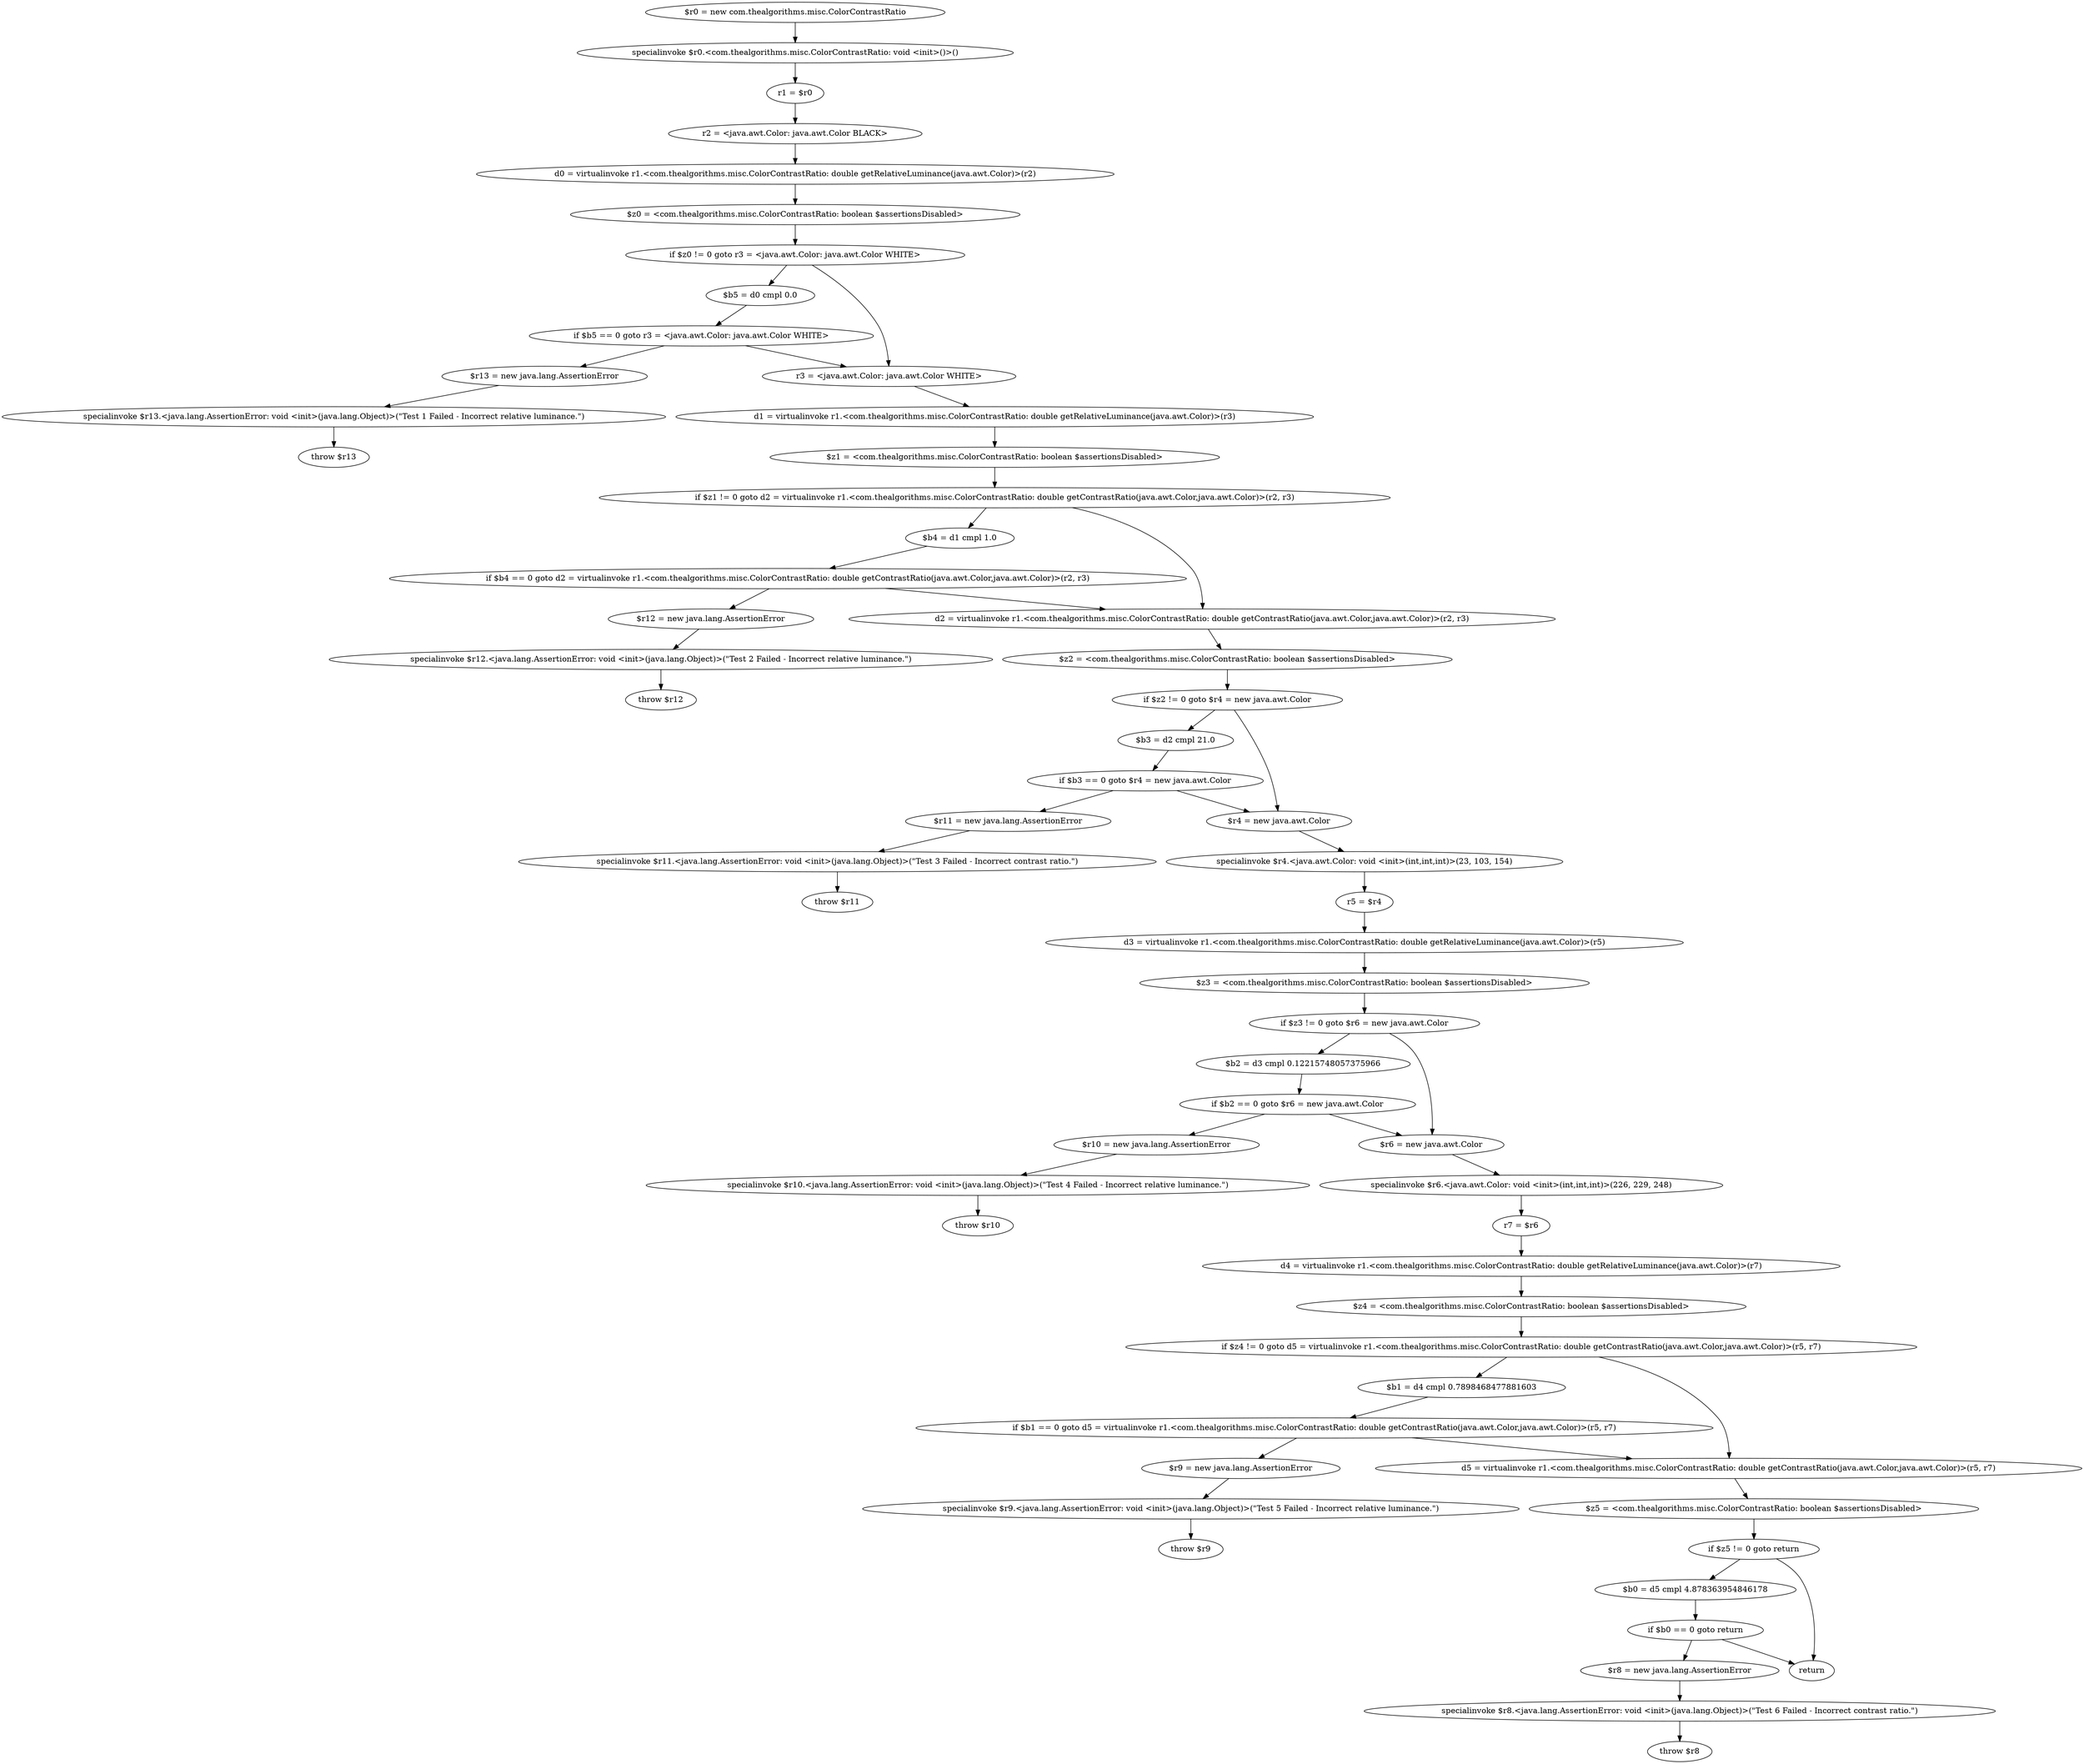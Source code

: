 digraph "unitGraph" {
    "$r0 = new com.thealgorithms.misc.ColorContrastRatio"
    "specialinvoke $r0.<com.thealgorithms.misc.ColorContrastRatio: void <init>()>()"
    "r1 = $r0"
    "r2 = <java.awt.Color: java.awt.Color BLACK>"
    "d0 = virtualinvoke r1.<com.thealgorithms.misc.ColorContrastRatio: double getRelativeLuminance(java.awt.Color)>(r2)"
    "$z0 = <com.thealgorithms.misc.ColorContrastRatio: boolean $assertionsDisabled>"
    "if $z0 != 0 goto r3 = <java.awt.Color: java.awt.Color WHITE>"
    "$b5 = d0 cmpl 0.0"
    "if $b5 == 0 goto r3 = <java.awt.Color: java.awt.Color WHITE>"
    "$r13 = new java.lang.AssertionError"
    "specialinvoke $r13.<java.lang.AssertionError: void <init>(java.lang.Object)>(\"Test 1 Failed - Incorrect relative luminance.\")"
    "throw $r13"
    "r3 = <java.awt.Color: java.awt.Color WHITE>"
    "d1 = virtualinvoke r1.<com.thealgorithms.misc.ColorContrastRatio: double getRelativeLuminance(java.awt.Color)>(r3)"
    "$z1 = <com.thealgorithms.misc.ColorContrastRatio: boolean $assertionsDisabled>"
    "if $z1 != 0 goto d2 = virtualinvoke r1.<com.thealgorithms.misc.ColorContrastRatio: double getContrastRatio(java.awt.Color,java.awt.Color)>(r2, r3)"
    "$b4 = d1 cmpl 1.0"
    "if $b4 == 0 goto d2 = virtualinvoke r1.<com.thealgorithms.misc.ColorContrastRatio: double getContrastRatio(java.awt.Color,java.awt.Color)>(r2, r3)"
    "$r12 = new java.lang.AssertionError"
    "specialinvoke $r12.<java.lang.AssertionError: void <init>(java.lang.Object)>(\"Test 2 Failed - Incorrect relative luminance.\")"
    "throw $r12"
    "d2 = virtualinvoke r1.<com.thealgorithms.misc.ColorContrastRatio: double getContrastRatio(java.awt.Color,java.awt.Color)>(r2, r3)"
    "$z2 = <com.thealgorithms.misc.ColorContrastRatio: boolean $assertionsDisabled>"
    "if $z2 != 0 goto $r4 = new java.awt.Color"
    "$b3 = d2 cmpl 21.0"
    "if $b3 == 0 goto $r4 = new java.awt.Color"
    "$r11 = new java.lang.AssertionError"
    "specialinvoke $r11.<java.lang.AssertionError: void <init>(java.lang.Object)>(\"Test 3 Failed - Incorrect contrast ratio.\")"
    "throw $r11"
    "$r4 = new java.awt.Color"
    "specialinvoke $r4.<java.awt.Color: void <init>(int,int,int)>(23, 103, 154)"
    "r5 = $r4"
    "d3 = virtualinvoke r1.<com.thealgorithms.misc.ColorContrastRatio: double getRelativeLuminance(java.awt.Color)>(r5)"
    "$z3 = <com.thealgorithms.misc.ColorContrastRatio: boolean $assertionsDisabled>"
    "if $z3 != 0 goto $r6 = new java.awt.Color"
    "$b2 = d3 cmpl 0.12215748057375966"
    "if $b2 == 0 goto $r6 = new java.awt.Color"
    "$r10 = new java.lang.AssertionError"
    "specialinvoke $r10.<java.lang.AssertionError: void <init>(java.lang.Object)>(\"Test 4 Failed - Incorrect relative luminance.\")"
    "throw $r10"
    "$r6 = new java.awt.Color"
    "specialinvoke $r6.<java.awt.Color: void <init>(int,int,int)>(226, 229, 248)"
    "r7 = $r6"
    "d4 = virtualinvoke r1.<com.thealgorithms.misc.ColorContrastRatio: double getRelativeLuminance(java.awt.Color)>(r7)"
    "$z4 = <com.thealgorithms.misc.ColorContrastRatio: boolean $assertionsDisabled>"
    "if $z4 != 0 goto d5 = virtualinvoke r1.<com.thealgorithms.misc.ColorContrastRatio: double getContrastRatio(java.awt.Color,java.awt.Color)>(r5, r7)"
    "$b1 = d4 cmpl 0.7898468477881603"
    "if $b1 == 0 goto d5 = virtualinvoke r1.<com.thealgorithms.misc.ColorContrastRatio: double getContrastRatio(java.awt.Color,java.awt.Color)>(r5, r7)"
    "$r9 = new java.lang.AssertionError"
    "specialinvoke $r9.<java.lang.AssertionError: void <init>(java.lang.Object)>(\"Test 5 Failed - Incorrect relative luminance.\")"
    "throw $r9"
    "d5 = virtualinvoke r1.<com.thealgorithms.misc.ColorContrastRatio: double getContrastRatio(java.awt.Color,java.awt.Color)>(r5, r7)"
    "$z5 = <com.thealgorithms.misc.ColorContrastRatio: boolean $assertionsDisabled>"
    "if $z5 != 0 goto return"
    "$b0 = d5 cmpl 4.878363954846178"
    "if $b0 == 0 goto return"
    "$r8 = new java.lang.AssertionError"
    "specialinvoke $r8.<java.lang.AssertionError: void <init>(java.lang.Object)>(\"Test 6 Failed - Incorrect contrast ratio.\")"
    "throw $r8"
    "return"
    "$r0 = new com.thealgorithms.misc.ColorContrastRatio"->"specialinvoke $r0.<com.thealgorithms.misc.ColorContrastRatio: void <init>()>()";
    "specialinvoke $r0.<com.thealgorithms.misc.ColorContrastRatio: void <init>()>()"->"r1 = $r0";
    "r1 = $r0"->"r2 = <java.awt.Color: java.awt.Color BLACK>";
    "r2 = <java.awt.Color: java.awt.Color BLACK>"->"d0 = virtualinvoke r1.<com.thealgorithms.misc.ColorContrastRatio: double getRelativeLuminance(java.awt.Color)>(r2)";
    "d0 = virtualinvoke r1.<com.thealgorithms.misc.ColorContrastRatio: double getRelativeLuminance(java.awt.Color)>(r2)"->"$z0 = <com.thealgorithms.misc.ColorContrastRatio: boolean $assertionsDisabled>";
    "$z0 = <com.thealgorithms.misc.ColorContrastRatio: boolean $assertionsDisabled>"->"if $z0 != 0 goto r3 = <java.awt.Color: java.awt.Color WHITE>";
    "if $z0 != 0 goto r3 = <java.awt.Color: java.awt.Color WHITE>"->"$b5 = d0 cmpl 0.0";
    "if $z0 != 0 goto r3 = <java.awt.Color: java.awt.Color WHITE>"->"r3 = <java.awt.Color: java.awt.Color WHITE>";
    "$b5 = d0 cmpl 0.0"->"if $b5 == 0 goto r3 = <java.awt.Color: java.awt.Color WHITE>";
    "if $b5 == 0 goto r3 = <java.awt.Color: java.awt.Color WHITE>"->"$r13 = new java.lang.AssertionError";
    "if $b5 == 0 goto r3 = <java.awt.Color: java.awt.Color WHITE>"->"r3 = <java.awt.Color: java.awt.Color WHITE>";
    "$r13 = new java.lang.AssertionError"->"specialinvoke $r13.<java.lang.AssertionError: void <init>(java.lang.Object)>(\"Test 1 Failed - Incorrect relative luminance.\")";
    "specialinvoke $r13.<java.lang.AssertionError: void <init>(java.lang.Object)>(\"Test 1 Failed - Incorrect relative luminance.\")"->"throw $r13";
    "r3 = <java.awt.Color: java.awt.Color WHITE>"->"d1 = virtualinvoke r1.<com.thealgorithms.misc.ColorContrastRatio: double getRelativeLuminance(java.awt.Color)>(r3)";
    "d1 = virtualinvoke r1.<com.thealgorithms.misc.ColorContrastRatio: double getRelativeLuminance(java.awt.Color)>(r3)"->"$z1 = <com.thealgorithms.misc.ColorContrastRatio: boolean $assertionsDisabled>";
    "$z1 = <com.thealgorithms.misc.ColorContrastRatio: boolean $assertionsDisabled>"->"if $z1 != 0 goto d2 = virtualinvoke r1.<com.thealgorithms.misc.ColorContrastRatio: double getContrastRatio(java.awt.Color,java.awt.Color)>(r2, r3)";
    "if $z1 != 0 goto d2 = virtualinvoke r1.<com.thealgorithms.misc.ColorContrastRatio: double getContrastRatio(java.awt.Color,java.awt.Color)>(r2, r3)"->"$b4 = d1 cmpl 1.0";
    "if $z1 != 0 goto d2 = virtualinvoke r1.<com.thealgorithms.misc.ColorContrastRatio: double getContrastRatio(java.awt.Color,java.awt.Color)>(r2, r3)"->"d2 = virtualinvoke r1.<com.thealgorithms.misc.ColorContrastRatio: double getContrastRatio(java.awt.Color,java.awt.Color)>(r2, r3)";
    "$b4 = d1 cmpl 1.0"->"if $b4 == 0 goto d2 = virtualinvoke r1.<com.thealgorithms.misc.ColorContrastRatio: double getContrastRatio(java.awt.Color,java.awt.Color)>(r2, r3)";
    "if $b4 == 0 goto d2 = virtualinvoke r1.<com.thealgorithms.misc.ColorContrastRatio: double getContrastRatio(java.awt.Color,java.awt.Color)>(r2, r3)"->"$r12 = new java.lang.AssertionError";
    "if $b4 == 0 goto d2 = virtualinvoke r1.<com.thealgorithms.misc.ColorContrastRatio: double getContrastRatio(java.awt.Color,java.awt.Color)>(r2, r3)"->"d2 = virtualinvoke r1.<com.thealgorithms.misc.ColorContrastRatio: double getContrastRatio(java.awt.Color,java.awt.Color)>(r2, r3)";
    "$r12 = new java.lang.AssertionError"->"specialinvoke $r12.<java.lang.AssertionError: void <init>(java.lang.Object)>(\"Test 2 Failed - Incorrect relative luminance.\")";
    "specialinvoke $r12.<java.lang.AssertionError: void <init>(java.lang.Object)>(\"Test 2 Failed - Incorrect relative luminance.\")"->"throw $r12";
    "d2 = virtualinvoke r1.<com.thealgorithms.misc.ColorContrastRatio: double getContrastRatio(java.awt.Color,java.awt.Color)>(r2, r3)"->"$z2 = <com.thealgorithms.misc.ColorContrastRatio: boolean $assertionsDisabled>";
    "$z2 = <com.thealgorithms.misc.ColorContrastRatio: boolean $assertionsDisabled>"->"if $z2 != 0 goto $r4 = new java.awt.Color";
    "if $z2 != 0 goto $r4 = new java.awt.Color"->"$b3 = d2 cmpl 21.0";
    "if $z2 != 0 goto $r4 = new java.awt.Color"->"$r4 = new java.awt.Color";
    "$b3 = d2 cmpl 21.0"->"if $b3 == 0 goto $r4 = new java.awt.Color";
    "if $b3 == 0 goto $r4 = new java.awt.Color"->"$r11 = new java.lang.AssertionError";
    "if $b3 == 0 goto $r4 = new java.awt.Color"->"$r4 = new java.awt.Color";
    "$r11 = new java.lang.AssertionError"->"specialinvoke $r11.<java.lang.AssertionError: void <init>(java.lang.Object)>(\"Test 3 Failed - Incorrect contrast ratio.\")";
    "specialinvoke $r11.<java.lang.AssertionError: void <init>(java.lang.Object)>(\"Test 3 Failed - Incorrect contrast ratio.\")"->"throw $r11";
    "$r4 = new java.awt.Color"->"specialinvoke $r4.<java.awt.Color: void <init>(int,int,int)>(23, 103, 154)";
    "specialinvoke $r4.<java.awt.Color: void <init>(int,int,int)>(23, 103, 154)"->"r5 = $r4";
    "r5 = $r4"->"d3 = virtualinvoke r1.<com.thealgorithms.misc.ColorContrastRatio: double getRelativeLuminance(java.awt.Color)>(r5)";
    "d3 = virtualinvoke r1.<com.thealgorithms.misc.ColorContrastRatio: double getRelativeLuminance(java.awt.Color)>(r5)"->"$z3 = <com.thealgorithms.misc.ColorContrastRatio: boolean $assertionsDisabled>";
    "$z3 = <com.thealgorithms.misc.ColorContrastRatio: boolean $assertionsDisabled>"->"if $z3 != 0 goto $r6 = new java.awt.Color";
    "if $z3 != 0 goto $r6 = new java.awt.Color"->"$b2 = d3 cmpl 0.12215748057375966";
    "if $z3 != 0 goto $r6 = new java.awt.Color"->"$r6 = new java.awt.Color";
    "$b2 = d3 cmpl 0.12215748057375966"->"if $b2 == 0 goto $r6 = new java.awt.Color";
    "if $b2 == 0 goto $r6 = new java.awt.Color"->"$r10 = new java.lang.AssertionError";
    "if $b2 == 0 goto $r6 = new java.awt.Color"->"$r6 = new java.awt.Color";
    "$r10 = new java.lang.AssertionError"->"specialinvoke $r10.<java.lang.AssertionError: void <init>(java.lang.Object)>(\"Test 4 Failed - Incorrect relative luminance.\")";
    "specialinvoke $r10.<java.lang.AssertionError: void <init>(java.lang.Object)>(\"Test 4 Failed - Incorrect relative luminance.\")"->"throw $r10";
    "$r6 = new java.awt.Color"->"specialinvoke $r6.<java.awt.Color: void <init>(int,int,int)>(226, 229, 248)";
    "specialinvoke $r6.<java.awt.Color: void <init>(int,int,int)>(226, 229, 248)"->"r7 = $r6";
    "r7 = $r6"->"d4 = virtualinvoke r1.<com.thealgorithms.misc.ColorContrastRatio: double getRelativeLuminance(java.awt.Color)>(r7)";
    "d4 = virtualinvoke r1.<com.thealgorithms.misc.ColorContrastRatio: double getRelativeLuminance(java.awt.Color)>(r7)"->"$z4 = <com.thealgorithms.misc.ColorContrastRatio: boolean $assertionsDisabled>";
    "$z4 = <com.thealgorithms.misc.ColorContrastRatio: boolean $assertionsDisabled>"->"if $z4 != 0 goto d5 = virtualinvoke r1.<com.thealgorithms.misc.ColorContrastRatio: double getContrastRatio(java.awt.Color,java.awt.Color)>(r5, r7)";
    "if $z4 != 0 goto d5 = virtualinvoke r1.<com.thealgorithms.misc.ColorContrastRatio: double getContrastRatio(java.awt.Color,java.awt.Color)>(r5, r7)"->"$b1 = d4 cmpl 0.7898468477881603";
    "if $z4 != 0 goto d5 = virtualinvoke r1.<com.thealgorithms.misc.ColorContrastRatio: double getContrastRatio(java.awt.Color,java.awt.Color)>(r5, r7)"->"d5 = virtualinvoke r1.<com.thealgorithms.misc.ColorContrastRatio: double getContrastRatio(java.awt.Color,java.awt.Color)>(r5, r7)";
    "$b1 = d4 cmpl 0.7898468477881603"->"if $b1 == 0 goto d5 = virtualinvoke r1.<com.thealgorithms.misc.ColorContrastRatio: double getContrastRatio(java.awt.Color,java.awt.Color)>(r5, r7)";
    "if $b1 == 0 goto d5 = virtualinvoke r1.<com.thealgorithms.misc.ColorContrastRatio: double getContrastRatio(java.awt.Color,java.awt.Color)>(r5, r7)"->"$r9 = new java.lang.AssertionError";
    "if $b1 == 0 goto d5 = virtualinvoke r1.<com.thealgorithms.misc.ColorContrastRatio: double getContrastRatio(java.awt.Color,java.awt.Color)>(r5, r7)"->"d5 = virtualinvoke r1.<com.thealgorithms.misc.ColorContrastRatio: double getContrastRatio(java.awt.Color,java.awt.Color)>(r5, r7)";
    "$r9 = new java.lang.AssertionError"->"specialinvoke $r9.<java.lang.AssertionError: void <init>(java.lang.Object)>(\"Test 5 Failed - Incorrect relative luminance.\")";
    "specialinvoke $r9.<java.lang.AssertionError: void <init>(java.lang.Object)>(\"Test 5 Failed - Incorrect relative luminance.\")"->"throw $r9";
    "d5 = virtualinvoke r1.<com.thealgorithms.misc.ColorContrastRatio: double getContrastRatio(java.awt.Color,java.awt.Color)>(r5, r7)"->"$z5 = <com.thealgorithms.misc.ColorContrastRatio: boolean $assertionsDisabled>";
    "$z5 = <com.thealgorithms.misc.ColorContrastRatio: boolean $assertionsDisabled>"->"if $z5 != 0 goto return";
    "if $z5 != 0 goto return"->"$b0 = d5 cmpl 4.878363954846178";
    "if $z5 != 0 goto return"->"return";
    "$b0 = d5 cmpl 4.878363954846178"->"if $b0 == 0 goto return";
    "if $b0 == 0 goto return"->"$r8 = new java.lang.AssertionError";
    "if $b0 == 0 goto return"->"return";
    "$r8 = new java.lang.AssertionError"->"specialinvoke $r8.<java.lang.AssertionError: void <init>(java.lang.Object)>(\"Test 6 Failed - Incorrect contrast ratio.\")";
    "specialinvoke $r8.<java.lang.AssertionError: void <init>(java.lang.Object)>(\"Test 6 Failed - Incorrect contrast ratio.\")"->"throw $r8";
}
